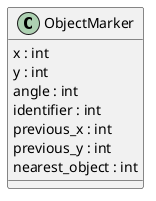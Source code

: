 @startuml swarch

' title ArObject


class "ObjectMarker" {
    x : int
    y : int
    ' width : int
    ' height : int
    angle : int
    identifier : int
    previous_x : int
    previous_y : int
    nearest_object : int

}

' class "FoundObjectMaster" {
'     found_objects : list[FoundObject]
'     add_found_object(num: int, position: tuple[int, int, int, int], angle) -> None
'     get_best_match(point: tuple[int, int]) -> int
'     get_found_object(index: int) -> FoundObject
'     is_found_object(image, rectangle: tuple[int, int, int, int]) -> bool
'     reset()
'     update_found_object(a_list)
' }

    

@enduml